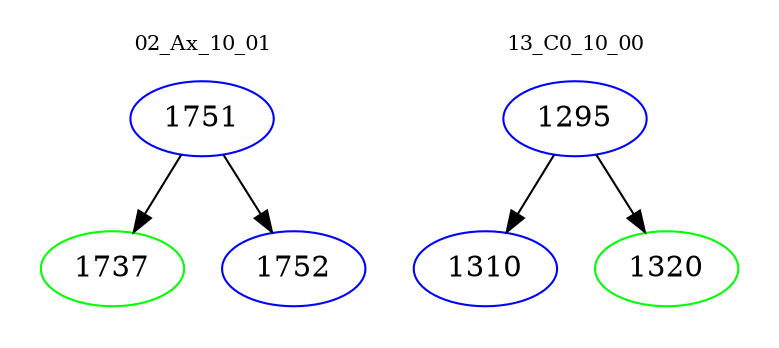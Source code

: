 digraph{
subgraph cluster_0 {
color = white
label = "02_Ax_10_01";
fontsize=10;
T0_1751 [label="1751", color="blue"]
T0_1751 -> T0_1737 [color="black"]
T0_1737 [label="1737", color="green"]
T0_1751 -> T0_1752 [color="black"]
T0_1752 [label="1752", color="blue"]
}
subgraph cluster_1 {
color = white
label = "13_C0_10_00";
fontsize=10;
T1_1295 [label="1295", color="blue"]
T1_1295 -> T1_1310 [color="black"]
T1_1310 [label="1310", color="blue"]
T1_1295 -> T1_1320 [color="black"]
T1_1320 [label="1320", color="green"]
}
}
